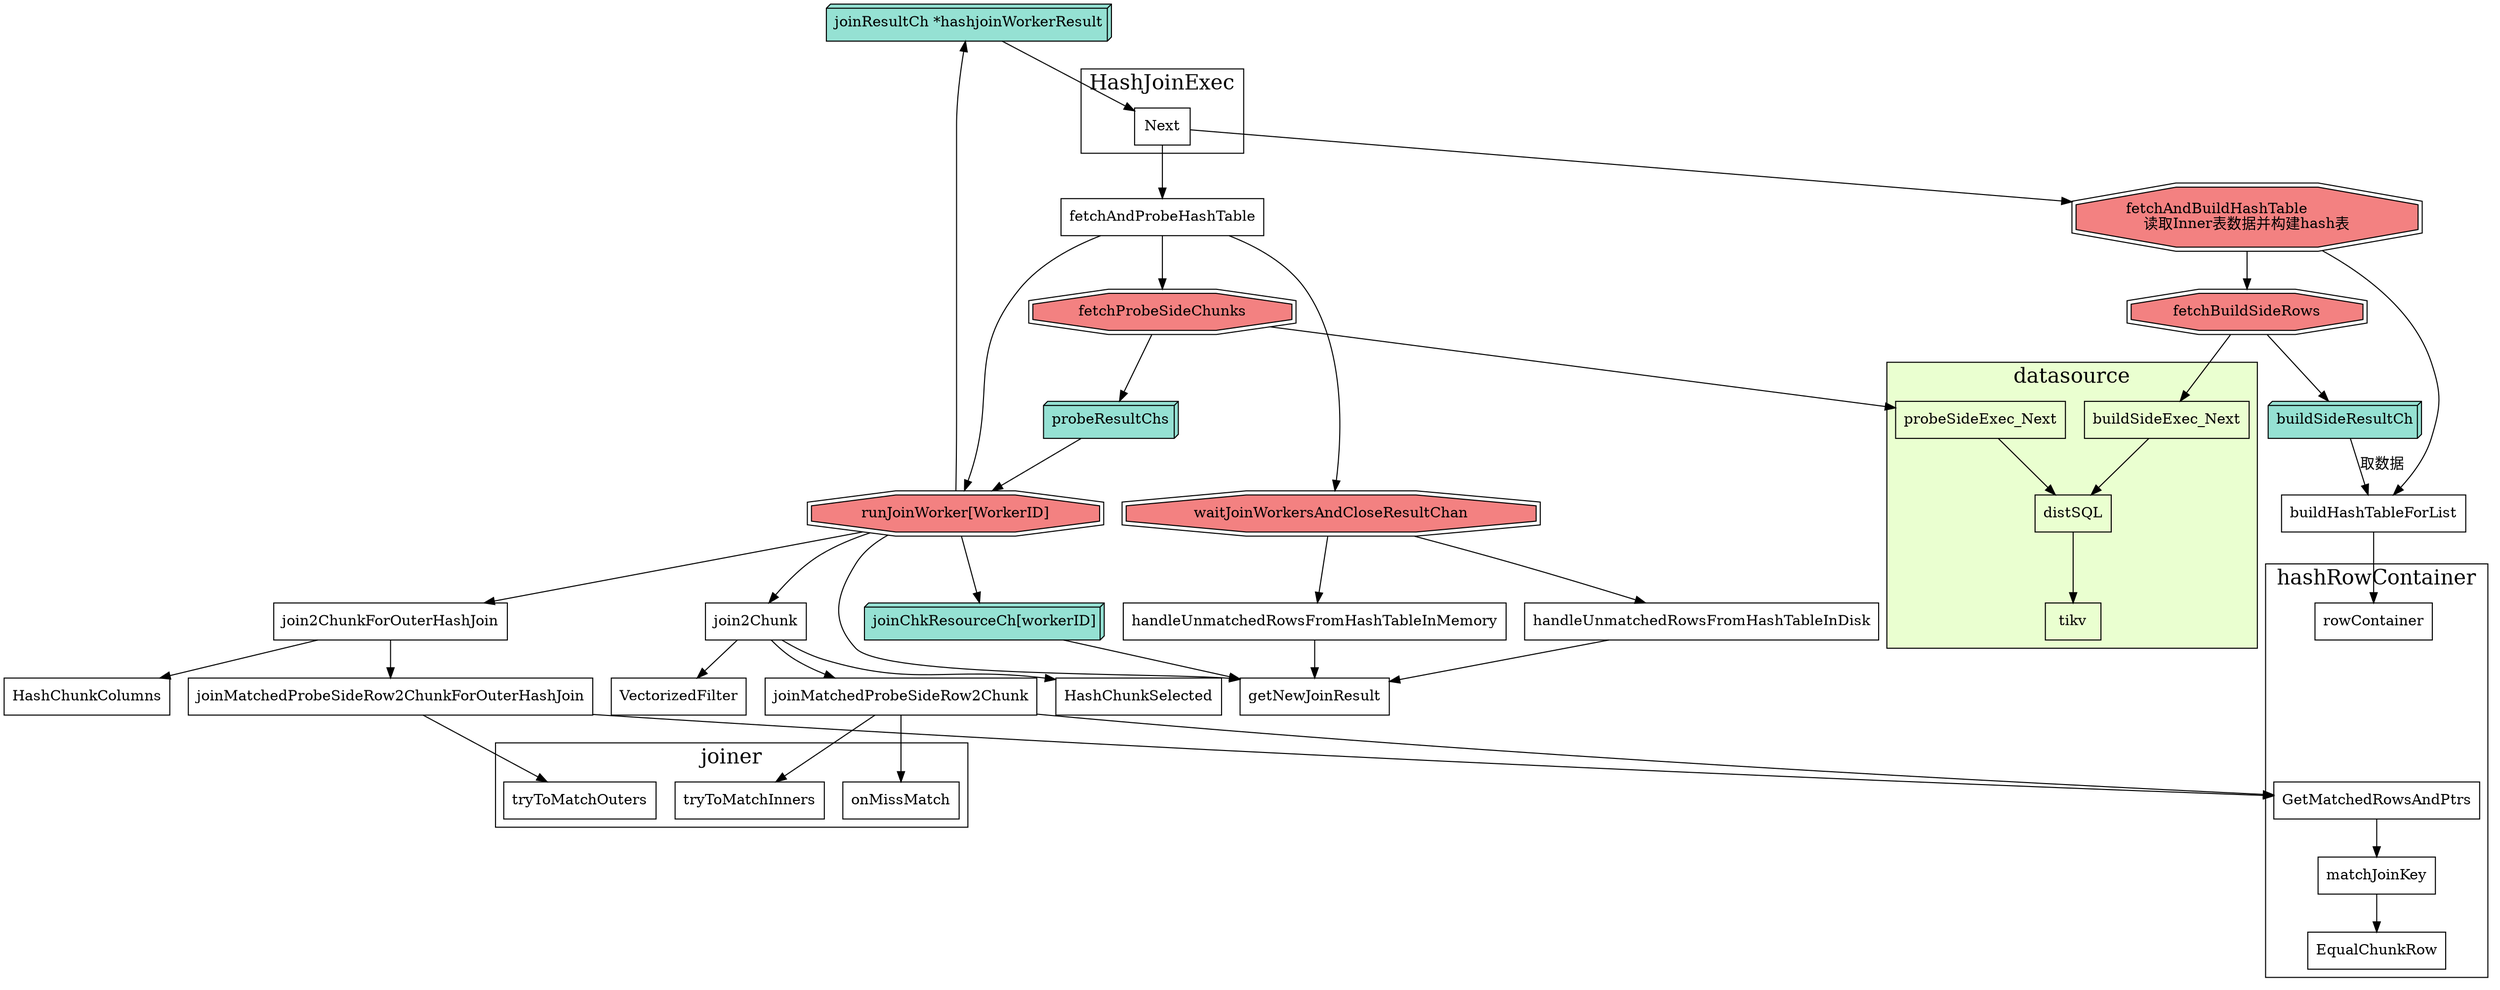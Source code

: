 digraph hash_join_executor {
  node[shape=box];
  newrank=true;
  rankdir=TD;

  //channels;
  joinResultCh[
    fillcolor="#95e1d3"
    style=filled;
    shape=box3d;
    label="joinResultCh *hashjoinWorkerResult"
  ];
  buildSideResultCh[
    fillcolor="#95e1d3"
    style=filled;
    shape=box3d;
    label="buildSideResultCh"
  ];
  probeResultChs[
    fillcolor="#95e1d3"
    style=filled;
    shape=box3d;
    label="probeResultChs"
  ];
  joinChkResourceCh[
    fillcolor="#95e1d3"
    style=filled;
    shape=box3d;
    label="joinChkResourceCh[workerID]"
  ];

  //goroutines
  fetchAndBuildHashTable[
    fillcolor="#f38181";
    style=filled;
    shape=doubleoctagon;
    label="fetchAndBuildHashTable\l读取Inner表数据并构建hash表"
  ];
  fetchBuildSideRows[
    fillcolor="#f38181";
    style=filled;
    shape=doubleoctagon;
    label="fetchBuildSideRows"
  ];
  fetchProbeSideChunks[
    fillcolor="#f38181";
    style=filled;
    shape=doubleoctagon;
    label="fetchProbeSideChunks"
  ];
  runJoinWorker[
    fillcolor="#f38181";
    style=filled;
    shape=doubleoctagon;
    label="runJoinWorker[WorkerID]"
  ];
  waitJoinWorkersAndCloseResultChan[
    fillcolor="#f38181";
    style=filled;
    shape=doubleoctagon;
    label="waitJoinWorkersAndCloseResultChan"
  ];

  subgraph cluster_HashJoinExec {
    graph[label="HashJoinExec";fontsize=20;];
    HashJoinExec_Next[label="Next"]
  };

  subgraph cluster_joiner {
    graph[label="joiner";fontsize=20;];
    tryToMatchOuters;
    tryToMatchInners;
    onMissMatch;
  }

  subgraph cluster_hashRowContainer {
    graph[label="hashRowContainer";fontsize=20;];
    rowContainer;
    GetMatchedRowsAndPtrs -> matchJoinKey -> EqualChunkRow;
  }

  subgraph cluster_datasource {
    graph[label="datasource";fontsize=20;style=filled;fillcolor="#eaffd0"];
    {
      buildSideExec_Next;
      probeSideExec_Next;
    } -> distSQL -> tikv;
  }

  HashJoinExec_Next -> {
    fetchAndBuildHashTable;
    fetchAndProbeHashTable;
  }
  // 使用inner构建hash表
  fetchAndBuildHashTable -> {
    fetchBuildSideRows;
    buildHashTableForList;
  };
  fetchBuildSideRows -> {
    buildSideResultCh;
    buildSideExec_Next;
  }

  buildSideResultCh -> buildHashTableForList[label="取数据"];
  buildHashTableForList -> rowContainer;

  fetchAndProbeHashTable -> {
    runJoinWorker;
    fetchProbeSideChunks;
    waitJoinWorkersAndCloseResultChan;
  };

  fetchProbeSideChunks -> {
    probeSideExec_Next;
    probeResultChs;
  };

  probeResultChs -> runJoinWorker;

  runJoinWorker -> {
    joinResultCh;
    joinChkResourceCh;
    getNewJoinResult;
    join2Chunk;
    join2ChunkForOuterHashJoin;
  }
  joinResultCh -> HashJoinExec_Next;
  joinChkResourceCh -> getNewJoinResult;

  join2Chunk -> {
    joinMatchedProbeSideRow2Chunk;
    HashChunkSelected;
    VectorizedFilter;
  };

  joinMatchedProbeSideRow2Chunk -> {
    tryToMatchInners;
    onMissMatch;
    GetMatchedRowsAndPtrs;
  };

  join2ChunkForOuterHashJoin -> {
    joinMatchedProbeSideRow2ChunkForOuterHashJoin;
    HashChunkColumns;
  };

  joinMatchedProbeSideRow2ChunkForOuterHashJoin -> {
    tryToMatchOuters;
    GetMatchedRowsAndPtrs;
  };

  waitJoinWorkersAndCloseResultChan -> {
    handleUnmatchedRowsFromHashTableInDisk;
    handleUnmatchedRowsFromHashTableInMemory;
  } -> getNewJoinResult;

}
